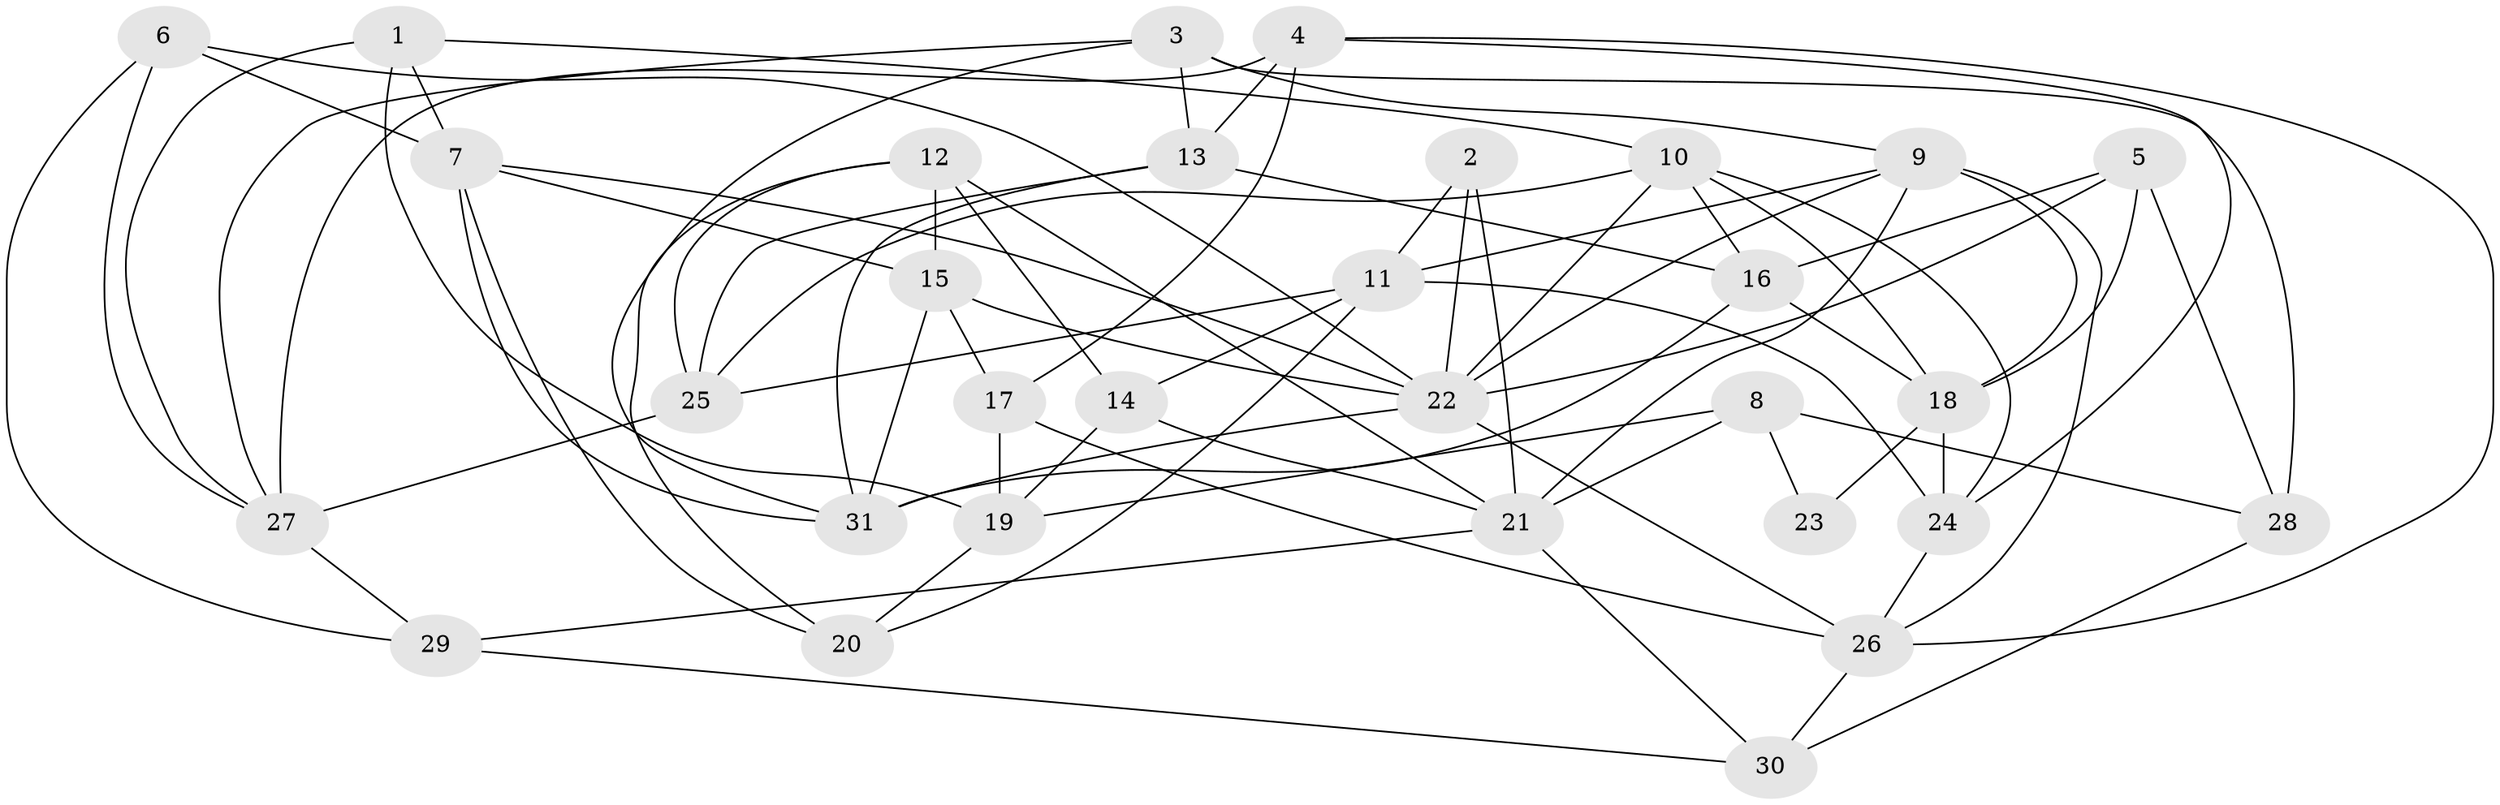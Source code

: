 // original degree distribution, {4: 1.0}
// Generated by graph-tools (version 1.1) at 2025/03/03/09/25 03:03:02]
// undirected, 31 vertices, 77 edges
graph export_dot {
graph [start="1"]
  node [color=gray90,style=filled];
  1;
  2;
  3;
  4;
  5;
  6;
  7;
  8;
  9;
  10;
  11;
  12;
  13;
  14;
  15;
  16;
  17;
  18;
  19;
  20;
  21;
  22;
  23;
  24;
  25;
  26;
  27;
  28;
  29;
  30;
  31;
  1 -- 7 [weight=1.0];
  1 -- 10 [weight=1.0];
  1 -- 19 [weight=1.0];
  1 -- 27 [weight=1.0];
  2 -- 11 [weight=1.0];
  2 -- 21 [weight=1.0];
  2 -- 22 [weight=2.0];
  3 -- 9 [weight=1.0];
  3 -- 13 [weight=1.0];
  3 -- 27 [weight=1.0];
  3 -- 28 [weight=2.0];
  3 -- 31 [weight=1.0];
  4 -- 13 [weight=1.0];
  4 -- 17 [weight=2.0];
  4 -- 24 [weight=1.0];
  4 -- 26 [weight=1.0];
  4 -- 27 [weight=1.0];
  5 -- 16 [weight=1.0];
  5 -- 18 [weight=1.0];
  5 -- 22 [weight=1.0];
  5 -- 28 [weight=1.0];
  6 -- 7 [weight=1.0];
  6 -- 22 [weight=1.0];
  6 -- 27 [weight=1.0];
  6 -- 29 [weight=1.0];
  7 -- 15 [weight=1.0];
  7 -- 20 [weight=1.0];
  7 -- 22 [weight=1.0];
  7 -- 31 [weight=1.0];
  8 -- 19 [weight=1.0];
  8 -- 21 [weight=1.0];
  8 -- 23 [weight=2.0];
  8 -- 28 [weight=2.0];
  9 -- 11 [weight=1.0];
  9 -- 18 [weight=1.0];
  9 -- 21 [weight=1.0];
  9 -- 22 [weight=1.0];
  9 -- 26 [weight=1.0];
  10 -- 16 [weight=1.0];
  10 -- 18 [weight=1.0];
  10 -- 22 [weight=1.0];
  10 -- 24 [weight=1.0];
  10 -- 25 [weight=1.0];
  11 -- 14 [weight=1.0];
  11 -- 20 [weight=1.0];
  11 -- 24 [weight=1.0];
  11 -- 25 [weight=1.0];
  12 -- 14 [weight=1.0];
  12 -- 15 [weight=2.0];
  12 -- 20 [weight=1.0];
  12 -- 21 [weight=1.0];
  12 -- 25 [weight=1.0];
  13 -- 16 [weight=2.0];
  13 -- 25 [weight=1.0];
  13 -- 31 [weight=1.0];
  14 -- 19 [weight=1.0];
  14 -- 21 [weight=1.0];
  15 -- 17 [weight=1.0];
  15 -- 22 [weight=1.0];
  15 -- 31 [weight=1.0];
  16 -- 18 [weight=1.0];
  16 -- 31 [weight=1.0];
  17 -- 19 [weight=2.0];
  17 -- 26 [weight=1.0];
  18 -- 23 [weight=2.0];
  18 -- 24 [weight=2.0];
  19 -- 20 [weight=1.0];
  21 -- 29 [weight=2.0];
  21 -- 30 [weight=1.0];
  22 -- 26 [weight=1.0];
  22 -- 31 [weight=1.0];
  24 -- 26 [weight=1.0];
  25 -- 27 [weight=2.0];
  26 -- 30 [weight=1.0];
  27 -- 29 [weight=2.0];
  28 -- 30 [weight=1.0];
  29 -- 30 [weight=1.0];
}
